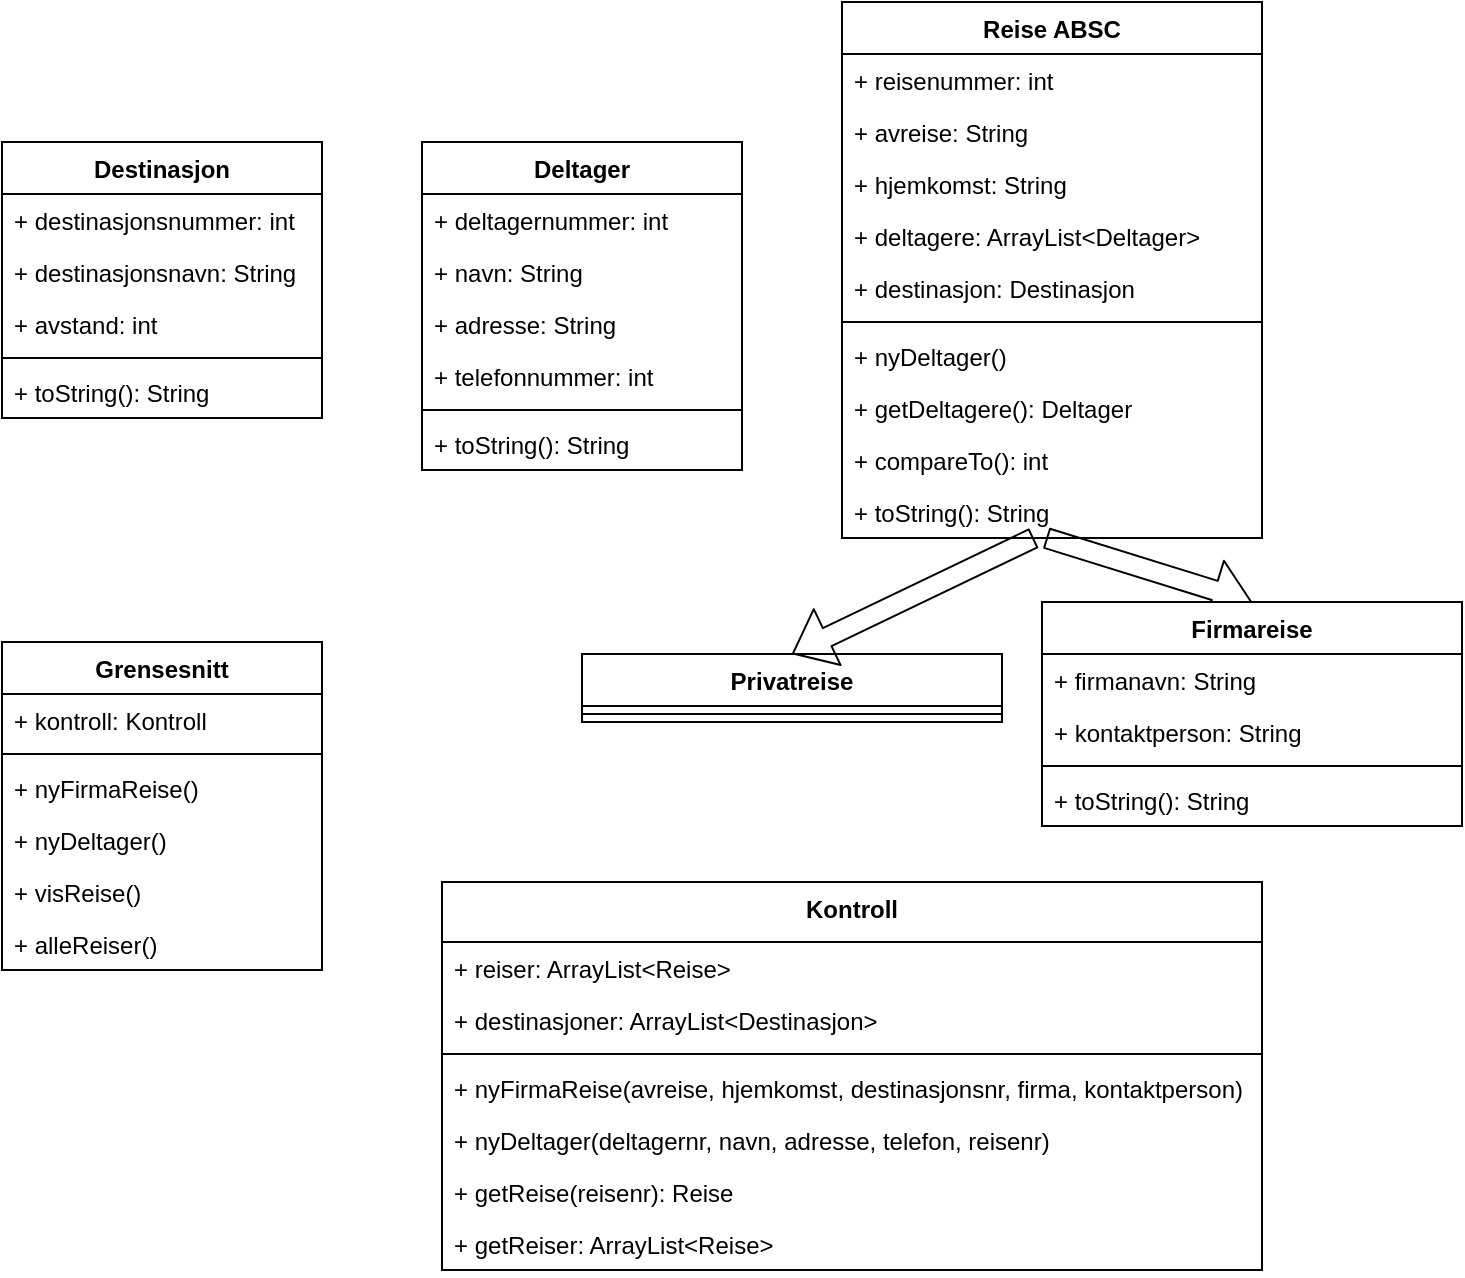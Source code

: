 <mxfile version="15.1.3" type="device"><diagram id="KK_1QzX7U4zGiEn2wGkk" name="Page-1"><mxGraphModel dx="1086" dy="806" grid="1" gridSize="10" guides="1" tooltips="1" connect="1" arrows="1" fold="1" page="1" pageScale="1" pageWidth="827" pageHeight="1169" math="0" shadow="0"><root><mxCell id="0"/><mxCell id="1" parent="0"/><mxCell id="2J8hRrQ-IN-7Jo8bvbH--1" value="Destinasjon" style="swimlane;fontStyle=1;align=center;verticalAlign=top;childLayout=stackLayout;horizontal=1;startSize=26;horizontalStack=0;resizeParent=1;resizeParentMax=0;resizeLast=0;collapsible=1;marginBottom=0;" parent="1" vertex="1"><mxGeometry x="170" y="280" width="160" height="138" as="geometry"/></mxCell><mxCell id="2J8hRrQ-IN-7Jo8bvbH--2" value="+ destinasjonsnummer: int" style="text;strokeColor=none;fillColor=none;align=left;verticalAlign=top;spacingLeft=4;spacingRight=4;overflow=hidden;rotatable=0;points=[[0,0.5],[1,0.5]];portConstraint=eastwest;" parent="2J8hRrQ-IN-7Jo8bvbH--1" vertex="1"><mxGeometry y="26" width="160" height="26" as="geometry"/></mxCell><mxCell id="2J8hRrQ-IN-7Jo8bvbH--5" value="+ destinasjonsnavn: String" style="text;strokeColor=none;fillColor=none;align=left;verticalAlign=top;spacingLeft=4;spacingRight=4;overflow=hidden;rotatable=0;points=[[0,0.5],[1,0.5]];portConstraint=eastwest;" parent="2J8hRrQ-IN-7Jo8bvbH--1" vertex="1"><mxGeometry y="52" width="160" height="26" as="geometry"/></mxCell><mxCell id="2J8hRrQ-IN-7Jo8bvbH--6" value="+ avstand: int" style="text;strokeColor=none;fillColor=none;align=left;verticalAlign=top;spacingLeft=4;spacingRight=4;overflow=hidden;rotatable=0;points=[[0,0.5],[1,0.5]];portConstraint=eastwest;" parent="2J8hRrQ-IN-7Jo8bvbH--1" vertex="1"><mxGeometry y="78" width="160" height="26" as="geometry"/></mxCell><mxCell id="2J8hRrQ-IN-7Jo8bvbH--3" value="" style="line;strokeWidth=1;fillColor=none;align=left;verticalAlign=middle;spacingTop=-1;spacingLeft=3;spacingRight=3;rotatable=0;labelPosition=right;points=[];portConstraint=eastwest;" parent="2J8hRrQ-IN-7Jo8bvbH--1" vertex="1"><mxGeometry y="104" width="160" height="8" as="geometry"/></mxCell><mxCell id="2J8hRrQ-IN-7Jo8bvbH--4" value="+ toString(): String" style="text;strokeColor=none;fillColor=none;align=left;verticalAlign=top;spacingLeft=4;spacingRight=4;overflow=hidden;rotatable=0;points=[[0,0.5],[1,0.5]];portConstraint=eastwest;" parent="2J8hRrQ-IN-7Jo8bvbH--1" vertex="1"><mxGeometry y="112" width="160" height="26" as="geometry"/></mxCell><mxCell id="2J8hRrQ-IN-7Jo8bvbH--7" value="Deltager" style="swimlane;fontStyle=1;align=center;verticalAlign=top;childLayout=stackLayout;horizontal=1;startSize=26;horizontalStack=0;resizeParent=1;resizeParentMax=0;resizeLast=0;collapsible=1;marginBottom=0;" parent="1" vertex="1"><mxGeometry x="380" y="280" width="160" height="164" as="geometry"/></mxCell><mxCell id="2J8hRrQ-IN-7Jo8bvbH--8" value="+ deltagernummer: int" style="text;strokeColor=none;fillColor=none;align=left;verticalAlign=top;spacingLeft=4;spacingRight=4;overflow=hidden;rotatable=0;points=[[0,0.5],[1,0.5]];portConstraint=eastwest;" parent="2J8hRrQ-IN-7Jo8bvbH--7" vertex="1"><mxGeometry y="26" width="160" height="26" as="geometry"/></mxCell><mxCell id="2J8hRrQ-IN-7Jo8bvbH--9" value="+ navn: String" style="text;strokeColor=none;fillColor=none;align=left;verticalAlign=top;spacingLeft=4;spacingRight=4;overflow=hidden;rotatable=0;points=[[0,0.5],[1,0.5]];portConstraint=eastwest;" parent="2J8hRrQ-IN-7Jo8bvbH--7" vertex="1"><mxGeometry y="52" width="160" height="26" as="geometry"/></mxCell><mxCell id="2J8hRrQ-IN-7Jo8bvbH--10" value="+ adresse: String" style="text;strokeColor=none;fillColor=none;align=left;verticalAlign=top;spacingLeft=4;spacingRight=4;overflow=hidden;rotatable=0;points=[[0,0.5],[1,0.5]];portConstraint=eastwest;" parent="2J8hRrQ-IN-7Jo8bvbH--7" vertex="1"><mxGeometry y="78" width="160" height="26" as="geometry"/></mxCell><mxCell id="2J8hRrQ-IN-7Jo8bvbH--13" value="+ telefonnummer: int" style="text;strokeColor=none;fillColor=none;align=left;verticalAlign=top;spacingLeft=4;spacingRight=4;overflow=hidden;rotatable=0;points=[[0,0.5],[1,0.5]];portConstraint=eastwest;" parent="2J8hRrQ-IN-7Jo8bvbH--7" vertex="1"><mxGeometry y="104" width="160" height="26" as="geometry"/></mxCell><mxCell id="2J8hRrQ-IN-7Jo8bvbH--11" value="" style="line;strokeWidth=1;fillColor=none;align=left;verticalAlign=middle;spacingTop=-1;spacingLeft=3;spacingRight=3;rotatable=0;labelPosition=right;points=[];portConstraint=eastwest;" parent="2J8hRrQ-IN-7Jo8bvbH--7" vertex="1"><mxGeometry y="130" width="160" height="8" as="geometry"/></mxCell><mxCell id="2J8hRrQ-IN-7Jo8bvbH--12" value="+ toString(): String" style="text;strokeColor=none;fillColor=none;align=left;verticalAlign=top;spacingLeft=4;spacingRight=4;overflow=hidden;rotatable=0;points=[[0,0.5],[1,0.5]];portConstraint=eastwest;" parent="2J8hRrQ-IN-7Jo8bvbH--7" vertex="1"><mxGeometry y="138" width="160" height="26" as="geometry"/></mxCell><mxCell id="2J8hRrQ-IN-7Jo8bvbH--15" value="Reise ABSC&#10;" style="swimlane;fontStyle=1;align=center;verticalAlign=top;childLayout=stackLayout;horizontal=1;startSize=26;horizontalStack=0;resizeParent=1;resizeParentMax=0;resizeLast=0;collapsible=1;marginBottom=0;" parent="1" vertex="1"><mxGeometry x="590" y="210" width="210" height="268" as="geometry"/></mxCell><mxCell id="2J8hRrQ-IN-7Jo8bvbH--16" value="+ reisenummer: int" style="text;strokeColor=none;fillColor=none;align=left;verticalAlign=top;spacingLeft=4;spacingRight=4;overflow=hidden;rotatable=0;points=[[0,0.5],[1,0.5]];portConstraint=eastwest;" parent="2J8hRrQ-IN-7Jo8bvbH--15" vertex="1"><mxGeometry y="26" width="210" height="26" as="geometry"/></mxCell><mxCell id="2J8hRrQ-IN-7Jo8bvbH--17" value="+ avreise: String" style="text;strokeColor=none;fillColor=none;align=left;verticalAlign=top;spacingLeft=4;spacingRight=4;overflow=hidden;rotatable=0;points=[[0,0.5],[1,0.5]];portConstraint=eastwest;" parent="2J8hRrQ-IN-7Jo8bvbH--15" vertex="1"><mxGeometry y="52" width="210" height="26" as="geometry"/></mxCell><mxCell id="2J8hRrQ-IN-7Jo8bvbH--18" value="+ hjemkomst: String" style="text;strokeColor=none;fillColor=none;align=left;verticalAlign=top;spacingLeft=4;spacingRight=4;overflow=hidden;rotatable=0;points=[[0,0.5],[1,0.5]];portConstraint=eastwest;" parent="2J8hRrQ-IN-7Jo8bvbH--15" vertex="1"><mxGeometry y="78" width="210" height="26" as="geometry"/></mxCell><mxCell id="2J8hRrQ-IN-7Jo8bvbH--19" value="+ deltagere: ArrayList&lt;Deltager&gt;" style="text;strokeColor=none;fillColor=none;align=left;verticalAlign=top;spacingLeft=4;spacingRight=4;overflow=hidden;rotatable=0;points=[[0,0.5],[1,0.5]];portConstraint=eastwest;" parent="2J8hRrQ-IN-7Jo8bvbH--15" vertex="1"><mxGeometry y="104" width="210" height="26" as="geometry"/></mxCell><mxCell id="2J8hRrQ-IN-7Jo8bvbH--22" value="+ destinasjon: Destinasjon" style="text;strokeColor=none;fillColor=none;align=left;verticalAlign=top;spacingLeft=4;spacingRight=4;overflow=hidden;rotatable=0;points=[[0,0.5],[1,0.5]];portConstraint=eastwest;" parent="2J8hRrQ-IN-7Jo8bvbH--15" vertex="1"><mxGeometry y="130" width="210" height="26" as="geometry"/></mxCell><mxCell id="2J8hRrQ-IN-7Jo8bvbH--20" value="" style="line;strokeWidth=1;fillColor=none;align=left;verticalAlign=middle;spacingTop=-1;spacingLeft=3;spacingRight=3;rotatable=0;labelPosition=right;points=[];portConstraint=eastwest;" parent="2J8hRrQ-IN-7Jo8bvbH--15" vertex="1"><mxGeometry y="156" width="210" height="8" as="geometry"/></mxCell><mxCell id="2J8hRrQ-IN-7Jo8bvbH--24" value="+ nyDeltager()" style="text;strokeColor=none;fillColor=none;align=left;verticalAlign=top;spacingLeft=4;spacingRight=4;overflow=hidden;rotatable=0;points=[[0,0.5],[1,0.5]];portConstraint=eastwest;" parent="2J8hRrQ-IN-7Jo8bvbH--15" vertex="1"><mxGeometry y="164" width="210" height="26" as="geometry"/></mxCell><mxCell id="2J8hRrQ-IN-7Jo8bvbH--23" value="+ getDeltagere(): Deltager" style="text;strokeColor=none;fillColor=none;align=left;verticalAlign=top;spacingLeft=4;spacingRight=4;overflow=hidden;rotatable=0;points=[[0,0.5],[1,0.5]];portConstraint=eastwest;" parent="2J8hRrQ-IN-7Jo8bvbH--15" vertex="1"><mxGeometry y="190" width="210" height="26" as="geometry"/></mxCell><mxCell id="2N1tmhNjRtAvt-z0jVhQ-17" value="+ compareTo(): int" style="text;strokeColor=none;fillColor=none;align=left;verticalAlign=top;spacingLeft=4;spacingRight=4;overflow=hidden;rotatable=0;points=[[0,0.5],[1,0.5]];portConstraint=eastwest;" vertex="1" parent="2J8hRrQ-IN-7Jo8bvbH--15"><mxGeometry y="216" width="210" height="26" as="geometry"/></mxCell><mxCell id="2J8hRrQ-IN-7Jo8bvbH--21" value="+ toString(): String" style="text;strokeColor=none;fillColor=none;align=left;verticalAlign=top;spacingLeft=4;spacingRight=4;overflow=hidden;rotatable=0;points=[[0,0.5],[1,0.5]];portConstraint=eastwest;" parent="2J8hRrQ-IN-7Jo8bvbH--15" vertex="1"><mxGeometry y="242" width="210" height="26" as="geometry"/></mxCell><mxCell id="2J8hRrQ-IN-7Jo8bvbH--36" value="" style="shape=flexArrow;endArrow=classic;html=1;exitX=0.486;exitY=1;exitDx=0;exitDy=0;exitPerimeter=0;entryX=0.5;entryY=0;entryDx=0;entryDy=0;" parent="1" source="2J8hRrQ-IN-7Jo8bvbH--21" target="2J8hRrQ-IN-7Jo8bvbH--47" edge="1"><mxGeometry width="50" height="50" relative="1" as="geometry"><mxPoint x="693" y="460" as="sourcePoint"/><mxPoint x="816.533" y="499" as="targetPoint"/></mxGeometry></mxCell><mxCell id="2J8hRrQ-IN-7Jo8bvbH--37" value="Privatreise" style="swimlane;fontStyle=1;align=center;verticalAlign=top;childLayout=stackLayout;horizontal=1;startSize=26;horizontalStack=0;resizeParent=1;resizeParentMax=0;resizeLast=0;collapsible=1;marginBottom=0;" parent="1" vertex="1"><mxGeometry x="460" y="536" width="210" height="34" as="geometry"/></mxCell><mxCell id="2J8hRrQ-IN-7Jo8bvbH--43" value="" style="line;strokeWidth=1;fillColor=none;align=left;verticalAlign=middle;spacingTop=-1;spacingLeft=3;spacingRight=3;rotatable=0;labelPosition=right;points=[];portConstraint=eastwest;" parent="2J8hRrQ-IN-7Jo8bvbH--37" vertex="1"><mxGeometry y="26" width="210" height="8" as="geometry"/></mxCell><mxCell id="2J8hRrQ-IN-7Jo8bvbH--47" value="Firmareise" style="swimlane;fontStyle=1;align=center;verticalAlign=top;childLayout=stackLayout;horizontal=1;startSize=26;horizontalStack=0;resizeParent=1;resizeParentMax=0;resizeLast=0;collapsible=1;marginBottom=0;" parent="1" vertex="1"><mxGeometry x="690" y="510" width="210" height="112" as="geometry"/></mxCell><mxCell id="2J8hRrQ-IN-7Jo8bvbH--26" value="+ firmanavn: String" style="text;strokeColor=none;fillColor=none;align=left;verticalAlign=top;spacingLeft=4;spacingRight=4;overflow=hidden;rotatable=0;points=[[0,0.5],[1,0.5]];portConstraint=eastwest;" parent="2J8hRrQ-IN-7Jo8bvbH--47" vertex="1"><mxGeometry y="26" width="210" height="26" as="geometry"/></mxCell><mxCell id="2J8hRrQ-IN-7Jo8bvbH--27" value="+ kontaktperson: String" style="text;strokeColor=none;fillColor=none;align=left;verticalAlign=top;spacingLeft=4;spacingRight=4;overflow=hidden;rotatable=0;points=[[0,0.5],[1,0.5]];portConstraint=eastwest;" parent="2J8hRrQ-IN-7Jo8bvbH--47" vertex="1"><mxGeometry y="52" width="210" height="26" as="geometry"/></mxCell><mxCell id="2J8hRrQ-IN-7Jo8bvbH--53" value="" style="line;strokeWidth=1;fillColor=none;align=left;verticalAlign=middle;spacingTop=-1;spacingLeft=3;spacingRight=3;rotatable=0;labelPosition=right;points=[];portConstraint=eastwest;" parent="2J8hRrQ-IN-7Jo8bvbH--47" vertex="1"><mxGeometry y="78" width="210" height="8" as="geometry"/></mxCell><mxCell id="2J8hRrQ-IN-7Jo8bvbH--56" value="+ toString(): String" style="text;strokeColor=none;fillColor=none;align=left;verticalAlign=top;spacingLeft=4;spacingRight=4;overflow=hidden;rotatable=0;points=[[0,0.5],[1,0.5]];portConstraint=eastwest;" parent="2J8hRrQ-IN-7Jo8bvbH--47" vertex="1"><mxGeometry y="86" width="210" height="26" as="geometry"/></mxCell><mxCell id="2J8hRrQ-IN-7Jo8bvbH--57" value="" style="shape=flexArrow;endArrow=classic;html=1;exitX=0.457;exitY=1;exitDx=0;exitDy=0;exitPerimeter=0;entryX=0.5;entryY=0;entryDx=0;entryDy=0;" parent="1" source="2J8hRrQ-IN-7Jo8bvbH--21" target="2J8hRrQ-IN-7Jo8bvbH--37" edge="1"><mxGeometry width="50" height="50" relative="1" as="geometry"><mxPoint x="650" y="490.004" as="sourcePoint"/><mxPoint x="772.583" y="533" as="targetPoint"/></mxGeometry></mxCell><mxCell id="2N1tmhNjRtAvt-z0jVhQ-1" value="Grensesnitt" style="swimlane;fontStyle=1;align=center;verticalAlign=top;childLayout=stackLayout;horizontal=1;startSize=26;horizontalStack=0;resizeParent=1;resizeParentMax=0;resizeLast=0;collapsible=1;marginBottom=0;" vertex="1" parent="1"><mxGeometry x="170" y="530" width="160" height="164" as="geometry"/></mxCell><mxCell id="2N1tmhNjRtAvt-z0jVhQ-2" value="+ kontroll: Kontroll" style="text;strokeColor=none;fillColor=none;align=left;verticalAlign=top;spacingLeft=4;spacingRight=4;overflow=hidden;rotatable=0;points=[[0,0.5],[1,0.5]];portConstraint=eastwest;" vertex="1" parent="2N1tmhNjRtAvt-z0jVhQ-1"><mxGeometry y="26" width="160" height="26" as="geometry"/></mxCell><mxCell id="2N1tmhNjRtAvt-z0jVhQ-3" value="" style="line;strokeWidth=1;fillColor=none;align=left;verticalAlign=middle;spacingTop=-1;spacingLeft=3;spacingRight=3;rotatable=0;labelPosition=right;points=[];portConstraint=eastwest;" vertex="1" parent="2N1tmhNjRtAvt-z0jVhQ-1"><mxGeometry y="52" width="160" height="8" as="geometry"/></mxCell><mxCell id="2N1tmhNjRtAvt-z0jVhQ-4" value="+ nyFirmaReise()" style="text;strokeColor=none;fillColor=none;align=left;verticalAlign=top;spacingLeft=4;spacingRight=4;overflow=hidden;rotatable=0;points=[[0,0.5],[1,0.5]];portConstraint=eastwest;" vertex="1" parent="2N1tmhNjRtAvt-z0jVhQ-1"><mxGeometry y="60" width="160" height="26" as="geometry"/></mxCell><mxCell id="2N1tmhNjRtAvt-z0jVhQ-6" value="+ nyDeltager()" style="text;strokeColor=none;fillColor=none;align=left;verticalAlign=top;spacingLeft=4;spacingRight=4;overflow=hidden;rotatable=0;points=[[0,0.5],[1,0.5]];portConstraint=eastwest;" vertex="1" parent="2N1tmhNjRtAvt-z0jVhQ-1"><mxGeometry y="86" width="160" height="26" as="geometry"/></mxCell><mxCell id="2N1tmhNjRtAvt-z0jVhQ-7" value="+ visReise()" style="text;strokeColor=none;fillColor=none;align=left;verticalAlign=top;spacingLeft=4;spacingRight=4;overflow=hidden;rotatable=0;points=[[0,0.5],[1,0.5]];portConstraint=eastwest;" vertex="1" parent="2N1tmhNjRtAvt-z0jVhQ-1"><mxGeometry y="112" width="160" height="26" as="geometry"/></mxCell><mxCell id="2N1tmhNjRtAvt-z0jVhQ-5" value="+ alleReiser()" style="text;strokeColor=none;fillColor=none;align=left;verticalAlign=top;spacingLeft=4;spacingRight=4;overflow=hidden;rotatable=0;points=[[0,0.5],[1,0.5]];portConstraint=eastwest;" vertex="1" parent="2N1tmhNjRtAvt-z0jVhQ-1"><mxGeometry y="138" width="160" height="26" as="geometry"/></mxCell><mxCell id="2N1tmhNjRtAvt-z0jVhQ-8" value="Kontroll" style="swimlane;fontStyle=1;align=center;verticalAlign=top;childLayout=stackLayout;horizontal=1;startSize=30;horizontalStack=0;resizeParent=1;resizeParentMax=0;resizeLast=0;collapsible=1;marginBottom=0;" vertex="1" parent="1"><mxGeometry x="390" y="650" width="410" height="194" as="geometry"/></mxCell><mxCell id="2N1tmhNjRtAvt-z0jVhQ-9" value="+ reiser: ArrayList&lt;Reise&gt;" style="text;strokeColor=none;fillColor=none;align=left;verticalAlign=top;spacingLeft=4;spacingRight=4;overflow=hidden;rotatable=0;points=[[0,0.5],[1,0.5]];portConstraint=eastwest;" vertex="1" parent="2N1tmhNjRtAvt-z0jVhQ-8"><mxGeometry y="30" width="410" height="26" as="geometry"/></mxCell><mxCell id="2N1tmhNjRtAvt-z0jVhQ-15" value="+ destinasjoner: ArrayList&lt;Destinasjon&gt;" style="text;strokeColor=none;fillColor=none;align=left;verticalAlign=top;spacingLeft=4;spacingRight=4;overflow=hidden;rotatable=0;points=[[0,0.5],[1,0.5]];portConstraint=eastwest;" vertex="1" parent="2N1tmhNjRtAvt-z0jVhQ-8"><mxGeometry y="56" width="410" height="26" as="geometry"/></mxCell><mxCell id="2N1tmhNjRtAvt-z0jVhQ-10" value="" style="line;strokeWidth=1;fillColor=none;align=left;verticalAlign=middle;spacingTop=-1;spacingLeft=3;spacingRight=3;rotatable=0;labelPosition=right;points=[];portConstraint=eastwest;" vertex="1" parent="2N1tmhNjRtAvt-z0jVhQ-8"><mxGeometry y="82" width="410" height="8" as="geometry"/></mxCell><mxCell id="2N1tmhNjRtAvt-z0jVhQ-11" value="+ nyFirmaReise(avreise, hjemkomst, destinasjonsnr, firma, kontaktperson)" style="text;strokeColor=none;fillColor=none;align=left;verticalAlign=top;spacingLeft=4;spacingRight=4;overflow=hidden;rotatable=0;points=[[0,0.5],[1,0.5]];portConstraint=eastwest;" vertex="1" parent="2N1tmhNjRtAvt-z0jVhQ-8"><mxGeometry y="90" width="410" height="26" as="geometry"/></mxCell><mxCell id="2N1tmhNjRtAvt-z0jVhQ-12" value="+ nyDeltager(deltagernr, navn, adresse, telefon, reisenr)" style="text;strokeColor=none;fillColor=none;align=left;verticalAlign=top;spacingLeft=4;spacingRight=4;overflow=hidden;rotatable=0;points=[[0,0.5],[1,0.5]];portConstraint=eastwest;" vertex="1" parent="2N1tmhNjRtAvt-z0jVhQ-8"><mxGeometry y="116" width="410" height="26" as="geometry"/></mxCell><mxCell id="2N1tmhNjRtAvt-z0jVhQ-13" value="+ getReise(reisenr): Reise" style="text;strokeColor=none;fillColor=none;align=left;verticalAlign=top;spacingLeft=4;spacingRight=4;overflow=hidden;rotatable=0;points=[[0,0.5],[1,0.5]];portConstraint=eastwest;" vertex="1" parent="2N1tmhNjRtAvt-z0jVhQ-8"><mxGeometry y="142" width="410" height="26" as="geometry"/></mxCell><mxCell id="2N1tmhNjRtAvt-z0jVhQ-14" value="+ getReiser: ArrayList&lt;Reise&gt;" style="text;strokeColor=none;fillColor=none;align=left;verticalAlign=top;spacingLeft=4;spacingRight=4;overflow=hidden;rotatable=0;points=[[0,0.5],[1,0.5]];portConstraint=eastwest;" vertex="1" parent="2N1tmhNjRtAvt-z0jVhQ-8"><mxGeometry y="168" width="410" height="26" as="geometry"/></mxCell></root></mxGraphModel></diagram></mxfile>